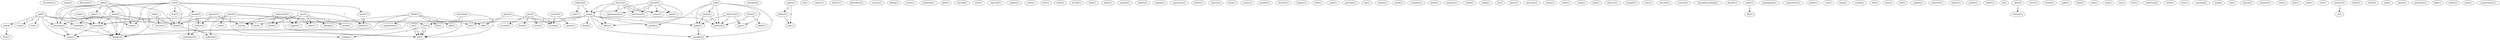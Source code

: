 digraph G {
  dichotomy [ label="dichotomy(1)" ];
  claim [ label="claim(1)" ];
  discourse [ label="discourse(1)" ];
  gulf [ label="gulf(3)" ];
  way [ label="way(4)" ];
  com [ label="com(1)" ];
  precision [ label="precision(2)" ];
  bombing [ label="bombing(4)" ];
  trw [ label="trw(1)" ];
  bmd [ label="bmd(1)" ];
  set [ label="set(1)" ];
  norm [ label="norm(1)" ];
  standard [ label="standard(1)" ];
  judge [ label="judge(1)" ];
  morality [ label="morality(3)" ];
  agree [ label="agree(1)" ];
  policy [ label="policy(2)" ];
  put [ label="put(1)" ];
  oil [ label="oil(1)" ];
  chance [ label="chance(1)" ];
  keener [ label="keener(1)" ];
  alternative [ label="alternative(1)" ];
  case [ label="case(2)" ];
  damage [ label="damage(1)" ];
  aimed [ label="aimed(1)" ];
  order [ label="order(1)" ];
  terror [ label="terror(1)" ];
  inspire [ label="inspire(1)" ];
  cause [ label="cause(1)" ];
  country [ label="country(1)" ];
  killing [ label="killing(1)" ];
  resist [ label="resist(1)" ];
  reporting [ label="reporting(1)" ];
  died [ label="died(1)" ];
  macneil [ label="macneil(1)" ];
  hour [ label="hour(1)" ];
  reported [ label="reported(1)" ];
  subject [ label="subject(1)" ];
  regret [ label="regret(2)" ];
  won [ label="won(1)" ];
  fact [ label="fact(3)" ];
  kill [ label="kill(4)" ];
  make [ label="make(3)" ];
  suffering [ label="suffering(1)" ];
  kill [ label="kill(1)" ];
  voted [ label="voted(1)" ];
  love [ label="love(1)" ];
  look [ label="look(1)" ];
  success [ label="success(1)" ];
  right [ label="right(2)" ];
  spite [ label="spite(1)" ];
  point [ label="point(2)" ];
  resulted [ label="resulted(1)" ];
  stink [ label="stink(1)" ];
  blanket [ label="blanket(4)" ];
  news [ label="news(2)" ];
  hurrah [ label="hurrah(1)" ];
  dead [ label="dead(1)" ];
  doubt [ label="doubt(1)" ];
  timor [ label="timor(3)" ];
  relief [ label="relief(1)" ];
  position [ label="position(3)" ];
  method [ label="method(1)" ];
  atheist [ label="atheist(2)" ];
  regime [ label="regime(1)" ];
  give [ label="give(2)" ];
  account [ label="account(1)" ];
  forum [ label="forum(1)" ];
  word [ label="word(1)" ];
  action [ label="action(2)" ];
  guarantee [ label="guarantee(1)" ];
  bother [ label="bother(1)" ];
  history [ label="history(1)" ];
  bunk [ label="bunk(2)" ];
  trading [ label="trading(1)" ];
  relativism [ label="relativism(2)" ];
  past [ label="past(1)" ];
  judge [ label="judge(1)" ];
  comes [ label="comes(1)" ];
  kuwait [ label="kuwait(2)" ];
  intervened [ label="intervened(1)" ];
  appeasement [ label="appeasement(1)" ];
  war [ label="war(6)" ];
  argue [ label="argue(1)" ];
  allow [ label="allow(1)" ];
  hadn [ label="hadn(1)" ];
  end [ label="end(3)" ];
  means [ label="means(1)" ];
  justify [ label="justify(1)" ];
  penalty [ label="penalty(1)" ];
  suffered [ label="suffered(2)" ];
  rest [ label="rest(1)" ];
  dresden [ label="dresden(1)" ];
  hussein [ label="hussein(1)" ];
  ok [ label="ok(2)" ];
  happen [ label="happen(1)" ];
  tried [ label="tried(1)" ];
  come [ label="come(1)" ];
  germany [ label="germany(1)" ];
  day [ label="day(1)" ];
  reason [ label="reason(1)" ];
  stand [ label="stand(1)" ];
  conquest [ label="conquest(1)" ];
  death [ label="death(1)" ];
  majority [ label="majority(1)" ];
  ended [ label="ended(1)" ];
  nsdap [ label="nsdap(1)" ];
  hit [ label="hit(1)" ];
  time [ label="time(1)" ];
  peace [ label="peace(1)" ];
  understand [ label="understand(1)" ];
  advocate [ label="advocate(1)" ];
  status [ label="status(1)" ];
  ww [ label="ww(4)" ];
  turned [ label="turned(2)" ];
  know [ label="know(1)" ];
  lost [ label="lost(1)" ];
  bothers [ label="bothers(1)" ];
  trade [ label="trade(1)" ];
  christian [ label="christian(2)" ];
  stang [ label="stang(1)" ];
  bias [ label="bias(1)" ];
  think [ label="think(1)" ];
  glib [ label="glib(1)" ];
  explanation [ label="explanation(1)" ];
  bit [ label="bit(1)" ];
  nik [ label="nik(1)" ];
  destruct [ label="destruct(1)" ];
  brought [ label="brought(1)" ];
  suits [ label="suits(1)" ];
  matter [ label="matter(2)" ];
  condemned [ label="condemned(1)" ];
  discard [ label="discard(1)" ];
  renewal [ label="renewal(1)" ];
  anyone [ label="anyone(2)" ];
  course [ label="course(1)" ];
  misunderstanding [ label="misunderstanding(1)" ];
  decides [ label="decides(1)" ];
  suffer [ label="suffer(1)" ];
  die [ label="die(1)" ];
  propaganda [ label="propaganda(1)" ];
  communism [ label="communism(1)" ];
  nation [ label="nation(1)" ];
  vote [ label="vote(1)" ];
  iraqi [ label="iraqi(1)" ];
  thing [ label="thing(1)" ];
  europe [ label="europe(1)" ];
  fool [ label="fool(1)" ];
  door [ label="door(1)" ];
  german [ label="german(2)" ];
  self [ label="self(1)" ];
  support [ label="support(1)" ];
  relativist [ label="relativist(1)" ];
  rodney [ label="rodney(1)" ];
  mantis [ label="mantis(1)" ];
  lehrer [ label="lehrer(1)" ];
  uk [ label="uk(1)" ];
  china [ label="china(2)" ];
  torture [ label="torture(1)" ];
  christ [ label="christ(1)" ];
  invade [ label="invade(1)" ];
  puke [ label="puke(1)" ];
  tibet [ label="tibet(1)" ];
  idea [ label="idea(1)" ];
  king [ label="king(1)" ];
  keep [ label="keep(2)" ];
  isn [ label="isn(1)" ];
  btw [ label="btw(1)" ];
  strawman [ label="strawman(2)" ];
  write [ label="write(1)" ];
  iraq [ label="iraq(1)" ];
  anything [ label="anything(1)" ];
  head [ label="head(1)" ];
  tell [ label="tell(1)" ];
  clinton [ label="clinton(2)" ];
  hammer [ label="hammer(1)" ];
  rush [ label="rush(1)" ];
  fine [ label="fine(1)" ];
  ivan [ label="ivan(1)" ];
  sort [ label="sort(1)" ];
  support [ label="support(1)" ];
  mathew [ label="mathew(3)" ];
  co [ label="co(1)" ];
  hitler [ label="hitler(1)" ];
  jesus [ label="jesus(3)" ];
  world [ label="world(3)" ];
  stop [ label="stop(1)" ];
  doesn [ label="doesn(1)" ];
  president [ label="president(1)" ];
  bike [ label="bike(1)" ];
  writes [ label="writes(1)" ];
  june [ label="june(1)" ];
  congressman [ label="congressman(1)" ];
  gulf -> way [ label="1" ];
  gulf -> com [ label="1" ];
  gulf -> precision [ label="1" ];
  gulf -> bombing [ label="1" ];
  gulf -> trw [ label="1" ];
  gulf -> bmd [ label="1" ];
  gulf -> set [ label="1" ];
  gulf -> norm [ label="1" ];
  judge -> morality [ label="1" ];
  agree -> policy [ label="1" ];
  agree -> put [ label="1" ];
  case -> damage [ label="1" ];
  case -> aimed [ label="1" ];
  case -> order [ label="1" ];
  case -> terror [ label="1" ];
  case -> inspire [ label="1" ];
  case -> cause [ label="1" ];
  regret -> won [ label="2" ];
  regret -> fact [ label="3" ];
  regret -> kill [ label="2" ];
  regret -> make [ label="2" ];
  regret -> suffering [ label="2" ];
  regret -> kill [ label="2" ];
  look -> success [ label="1" ];
  look -> make [ label="1" ];
  right -> spite [ label="1" ];
  right -> point [ label="1" ];
  right -> resulted [ label="1" ];
  right -> stink [ label="1" ];
  right -> precision [ label="1" ];
  right -> bombing [ label="1" ];
  right -> blanket [ label="1" ];
  right -> make [ label="1" ];
  timor -> relief [ label="1" ];
  timor -> position [ label="1" ];
  give -> account [ label="1" ];
  give -> forum [ label="1" ];
  give -> word [ label="1" ];
  give -> action [ label="1" ];
  point -> resulted [ label="1" ];
  point -> stink [ label="1" ];
  point -> precision [ label="1" ];
  point -> bombing [ label="1" ];
  point -> blanket [ label="1" ];
  point -> trading [ label="1" ];
  point -> make [ label="1" ];
  relativism -> past [ label="1" ];
  relativism -> judge [ label="1" ];
  relativism -> position [ label="1" ];
  kuwait -> intervened [ label="1" ];
  kuwait -> appeasement [ label="1" ];
  kuwait -> war [ label="1" ];
  kuwait -> argue [ label="1" ];
  kuwait -> allow [ label="1" ];
  kuwait -> hadn [ label="1" ];
  end -> past [ label="1" ];
  end -> means [ label="1" ];
  end -> morality [ label="1" ];
  end -> judge [ label="1" ];
  end -> position [ label="1" ];
  end -> justify [ label="1" ];
  suffered -> war [ label="1" ];
  suffered -> rest [ label="1" ];
  hussein -> intervened [ label="1" ];
  hussein -> appeasement [ label="1" ];
  hussein -> war [ label="1" ];
  hussein -> argue [ label="1" ];
  hussein -> allow [ label="1" ];
  hussein -> hadn [ label="1" ];
  ok -> kill [ label="1" ];
  ok -> kill [ label="1" ];
  policy -> put [ label="1" ];
  way -> time [ label="1" ];
  understand -> order [ label="1" ];
  understand -> terror [ label="1" ];
  understand -> inspire [ label="1" ];
  understand -> cause [ label="1" ];
  ww -> stink [ label="1" ];
  ww -> turned [ label="1" ];
  ww -> precision [ label="1" ];
  ww -> bombing [ label="2" ];
  ww -> know [ label="1" ];
  ww -> lost [ label="1" ];
  ww -> blanket [ label="1" ];
  ww -> make [ label="1" ];
  ww -> bothers [ label="1" ];
  christian -> fact [ label="1" ];
  christian -> kill [ label="2" ];
  christian -> kill [ label="2" ];
  think -> glib [ label="1" ];
  think -> bombing [ label="1" ];
  think -> explanation [ label="1" ];
  think -> blanket [ label="1" ];
  think -> bit [ label="1" ];
  think -> nik [ label="1" ];
  turned -> bombing [ label="1" ];
  turned -> matter [ label="1" ];
  turned -> condemned [ label="1" ];
  anyone -> course [ label="1" ];
  anyone -> action [ label="1" ];
  suffer -> die [ label="1" ];
  iraqi -> bombing [ label="1" ];
  iraqi -> blanket [ label="1" ];
  precision -> blanket [ label="1" ];
  precision -> norm [ label="1" ];
  bombing -> blanket [ label="2" ];
  bombing -> norm [ label="1" ];
  german -> matter [ label="1" ];
  german -> cause [ label="1" ];
  matter -> condemned [ label="1" ];
  fact -> kill [ label="1" ];
  fact -> trading [ label="1" ];
  fact -> kill [ label="1" ];
  know -> bothers [ label="1" ];
  china -> torture [ label="1" ];
  means -> judge [ label="1" ];
  means -> position [ label="1" ];
  war -> morality [ label="1" ];
  war -> judge [ label="1" ];
  war -> bmd [ label="1" ];
  war -> position [ label="1" ];
  war -> allow [ label="1" ];
  war -> justify [ label="1" ];
  war -> set [ label="1" ];
  war -> keep [ label="1" ];
  war -> norm [ label="1" ];
  make -> suffering [ label="1" ];
  mathew -> co [ label="2" ];
  jesus -> action [ label="2" ];
  jesus -> nik [ label="1" ];
}

